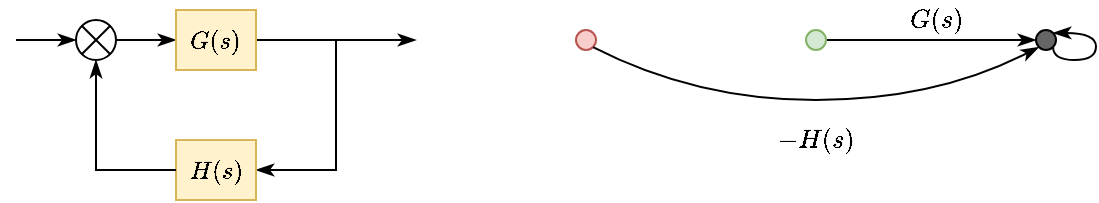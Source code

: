 <mxfile version="22.1.21" type="github">
  <diagram name="第 1 页" id="adxJvWafzfLS6Lv8L_2Y">
    <mxGraphModel dx="1176" dy="764" grid="1" gridSize="10" guides="1" tooltips="1" connect="1" arrows="1" fold="1" page="1" pageScale="1" pageWidth="827" pageHeight="1169" math="1" shadow="0">
      <root>
        <mxCell id="0" />
        <mxCell id="1" parent="0" />
        <mxCell id="tVeDP6tvG05khZgqx8Kh-1" value="" style="ellipse;whiteSpace=wrap;html=1;aspect=fixed;fillColor=#f8cecc;strokeColor=#b85450;" vertex="1" parent="1">
          <mxGeometry x="360" y="555" width="10" height="10" as="geometry" />
        </mxCell>
        <mxCell id="tVeDP6tvG05khZgqx8Kh-11" value="" style="edgeStyle=elbowEdgeStyle;rounded=0;orthogonalLoop=1;jettySize=auto;html=1;endArrow=classicThin;endFill=1;elbow=vertical;" edge="1" parent="1" source="tVeDP6tvG05khZgqx8Kh-2" target="tVeDP6tvG05khZgqx8Kh-3">
          <mxGeometry relative="1" as="geometry" />
        </mxCell>
        <mxCell id="tVeDP6tvG05khZgqx8Kh-2" value="" style="ellipse;whiteSpace=wrap;html=1;aspect=fixed;fillColor=#d5e8d4;strokeColor=#82b366;" vertex="1" parent="1">
          <mxGeometry x="475" y="555" width="10" height="10" as="geometry" />
        </mxCell>
        <mxCell id="tVeDP6tvG05khZgqx8Kh-3" value="" style="ellipse;whiteSpace=wrap;html=1;aspect=fixed;fillColor=#666666;strokeColor=#000000;fillStyle=auto;" vertex="1" parent="1">
          <mxGeometry x="590" y="555" width="10" height="10" as="geometry" />
        </mxCell>
        <mxCell id="tVeDP6tvG05khZgqx8Kh-9" value="" style="curved=1;endArrow=classicThin;html=1;rounded=0;exitX=1;exitY=1;exitDx=0;exitDy=0;entryX=0;entryY=1;entryDx=0;entryDy=0;endFill=1;" edge="1" parent="1" source="tVeDP6tvG05khZgqx8Kh-1" target="tVeDP6tvG05khZgqx8Kh-3">
          <mxGeometry width="50" height="50" relative="1" as="geometry">
            <mxPoint x="540" y="760" as="sourcePoint" />
            <mxPoint x="590" y="710" as="targetPoint" />
            <Array as="points">
              <mxPoint x="420" y="590" />
              <mxPoint x="540" y="590" />
            </Array>
          </mxGeometry>
        </mxCell>
        <mxCell id="tVeDP6tvG05khZgqx8Kh-14" style="edgeStyle=orthogonalEdgeStyle;rounded=0;orthogonalLoop=1;jettySize=auto;html=1;exitX=1;exitY=1;exitDx=0;exitDy=0;entryX=1;entryY=0;entryDx=0;entryDy=0;curved=1;endArrow=classicThin;endFill=1;" edge="1" parent="1" source="tVeDP6tvG05khZgqx8Kh-3" target="tVeDP6tvG05khZgqx8Kh-3">
          <mxGeometry relative="1" as="geometry">
            <Array as="points">
              <mxPoint x="599" y="570" />
              <mxPoint x="620" y="570" />
              <mxPoint x="620" y="557" />
            </Array>
          </mxGeometry>
        </mxCell>
        <mxCell id="tVeDP6tvG05khZgqx8Kh-19" style="edgeStyle=elbowEdgeStyle;rounded=0;orthogonalLoop=1;jettySize=auto;html=1;elbow=vertical;startArrow=classicThin;startFill=1;endArrow=none;endFill=0;" edge="1" parent="1" source="tVeDP6tvG05khZgqx8Kh-15" target="tVeDP6tvG05khZgqx8Kh-20">
          <mxGeometry relative="1" as="geometry">
            <mxPoint x="120" y="560" as="targetPoint" />
          </mxGeometry>
        </mxCell>
        <mxCell id="tVeDP6tvG05khZgqx8Kh-23" style="edgeStyle=elbowEdgeStyle;shape=connector;rounded=0;orthogonalLoop=1;jettySize=auto;html=1;labelBackgroundColor=default;strokeColor=default;align=center;verticalAlign=middle;fontFamily=Helvetica;fontSize=11;fontColor=default;endArrow=classicThin;endFill=1;elbow=vertical;" edge="1" parent="1" source="tVeDP6tvG05khZgqx8Kh-15">
          <mxGeometry relative="1" as="geometry">
            <mxPoint x="280" y="560" as="targetPoint" />
          </mxGeometry>
        </mxCell>
        <mxCell id="tVeDP6tvG05khZgqx8Kh-15" value="&lt;font face=&quot;Times New Roman&quot;&gt;\(G(s)\)&lt;/font&gt;" style="rounded=0;whiteSpace=wrap;html=1;fillColor=#fff2cc;strokeColor=#d6b656;" vertex="1" parent="1">
          <mxGeometry x="160" y="545" width="40" height="30" as="geometry" />
        </mxCell>
        <mxCell id="tVeDP6tvG05khZgqx8Kh-27" style="edgeStyle=elbowEdgeStyle;shape=connector;rounded=0;orthogonalLoop=1;jettySize=auto;html=1;exitX=1;exitY=0.5;exitDx=0;exitDy=0;labelBackgroundColor=default;strokeColor=default;align=center;verticalAlign=middle;fontFamily=Helvetica;fontSize=11;fontColor=default;endArrow=none;endFill=0;startArrow=classicThin;startFill=1;" edge="1" parent="1" source="tVeDP6tvG05khZgqx8Kh-17">
          <mxGeometry relative="1" as="geometry">
            <mxPoint x="240" y="560" as="targetPoint" />
            <Array as="points">
              <mxPoint x="240" y="590" />
            </Array>
          </mxGeometry>
        </mxCell>
        <mxCell id="tVeDP6tvG05khZgqx8Kh-17" value="&lt;font face=&quot;Times New Roman&quot;&gt;\(H(s)\)&lt;/font&gt;" style="rounded=0;whiteSpace=wrap;html=1;fillColor=#fff2cc;strokeColor=#d6b656;" vertex="1" parent="1">
          <mxGeometry x="160" y="610" width="40" height="30" as="geometry" />
        </mxCell>
        <mxCell id="tVeDP6tvG05khZgqx8Kh-22" style="edgeStyle=orthogonalEdgeStyle;shape=connector;rounded=0;orthogonalLoop=1;jettySize=auto;html=1;exitX=0;exitY=0.5;exitDx=0;exitDy=0;exitPerimeter=0;labelBackgroundColor=default;strokeColor=default;align=center;verticalAlign=middle;fontFamily=Helvetica;fontSize=11;fontColor=default;endArrow=none;endFill=0;startArrow=classicThin;startFill=1;" edge="1" parent="1" source="tVeDP6tvG05khZgqx8Kh-20">
          <mxGeometry relative="1" as="geometry">
            <mxPoint x="80" y="560.143" as="targetPoint" />
          </mxGeometry>
        </mxCell>
        <mxCell id="tVeDP6tvG05khZgqx8Kh-20" value="" style="verticalLabelPosition=bottom;verticalAlign=top;html=1;shape=mxgraph.flowchart.or;fillColor=none;" vertex="1" parent="1">
          <mxGeometry x="110" y="550" width="20" height="20" as="geometry" />
        </mxCell>
        <mxCell id="tVeDP6tvG05khZgqx8Kh-21" style="edgeStyle=orthogonalEdgeStyle;rounded=0;orthogonalLoop=1;jettySize=auto;html=1;entryX=0.5;entryY=1;entryDx=0;entryDy=0;entryPerimeter=0;endArrow=classicThin;endFill=1;" edge="1" parent="1" source="tVeDP6tvG05khZgqx8Kh-17" target="tVeDP6tvG05khZgqx8Kh-20">
          <mxGeometry relative="1" as="geometry" />
        </mxCell>
        <mxCell id="tVeDP6tvG05khZgqx8Kh-30" value="\(-H(s)\)" style="text;html=1;strokeColor=none;fillColor=none;align=center;verticalAlign=middle;whiteSpace=wrap;rounded=0;fontSize=11;fontFamily=Helvetica;fontColor=default;" vertex="1" parent="1">
          <mxGeometry x="460" y="600" width="40" height="20" as="geometry" />
        </mxCell>
        <mxCell id="tVeDP6tvG05khZgqx8Kh-31" value="\(G(s)\)" style="text;html=1;strokeColor=none;fillColor=none;align=center;verticalAlign=middle;whiteSpace=wrap;rounded=0;fontSize=11;fontFamily=Helvetica;fontColor=default;" vertex="1" parent="1">
          <mxGeometry x="520" y="540" width="40" height="20" as="geometry" />
        </mxCell>
      </root>
    </mxGraphModel>
  </diagram>
</mxfile>
